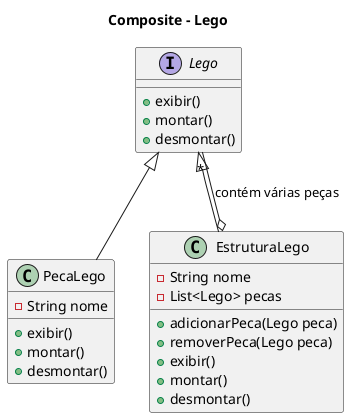 @startuml
title Composite - Lego

interface Lego {
    +exibir()
    +montar()
    +desmontar()
}

class PecaLego {
    - String nome
    +exibir()
    +montar()
    +desmontar()
}

class EstruturaLego {
    - String nome
    - List<Lego> pecas
    +adicionarPeca(Lego peca)
    +removerPeca(Lego peca)
    +exibir()
    +montar()
    +desmontar()
}

Lego <|-- PecaLego
Lego <|-- EstruturaLego
EstruturaLego o-- "*" Lego : "contém várias peças"

@enduml
